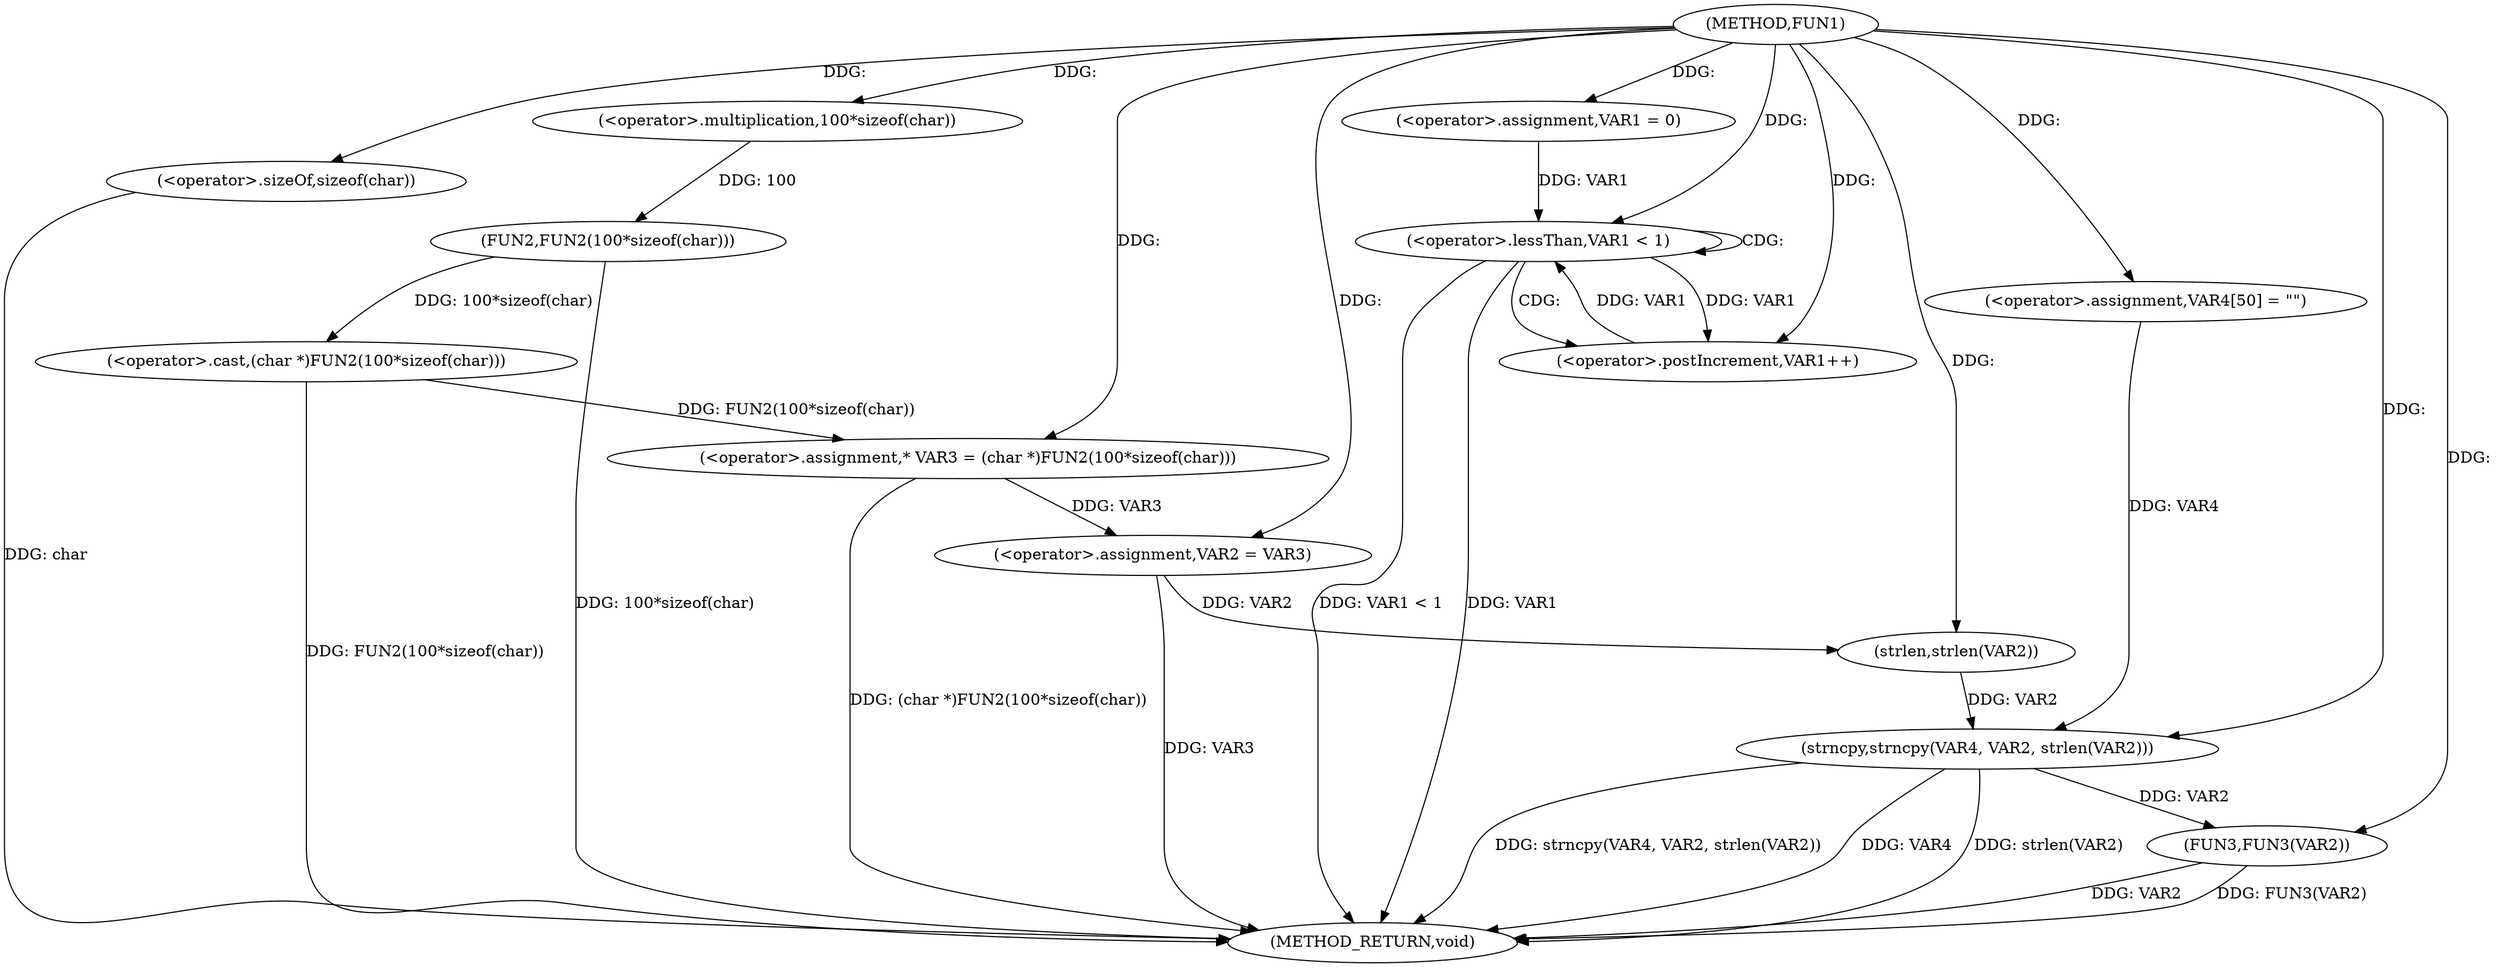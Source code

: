 digraph FUN1 {  
"1000100" [label = "(METHOD,FUN1)" ]
"1000139" [label = "(METHOD_RETURN,void)" ]
"1000105" [label = "(<operator>.assignment,* VAR3 = (char *)FUN2(100*sizeof(char)))" ]
"1000107" [label = "(<operator>.cast,(char *)FUN2(100*sizeof(char)))" ]
"1000109" [label = "(FUN2,FUN2(100*sizeof(char)))" ]
"1000110" [label = "(<operator>.multiplication,100*sizeof(char))" ]
"1000112" [label = "(<operator>.sizeOf,sizeof(char))" ]
"1000114" [label = "(<operator>.assignment,VAR2 = VAR3)" ]
"1000118" [label = "(<operator>.assignment,VAR1 = 0)" ]
"1000121" [label = "(<operator>.lessThan,VAR1 < 1)" ]
"1000124" [label = "(<operator>.postIncrement,VAR1++)" ]
"1000129" [label = "(<operator>.assignment,VAR4[50] = \"\")" ]
"1000132" [label = "(strncpy,strncpy(VAR4, VAR2, strlen(VAR2)))" ]
"1000135" [label = "(strlen,strlen(VAR2))" ]
"1000137" [label = "(FUN3,FUN3(VAR2))" ]
  "1000105" -> "1000139"  [ label = "DDG: (char *)FUN2(100*sizeof(char))"] 
  "1000132" -> "1000139"  [ label = "DDG: strncpy(VAR4, VAR2, strlen(VAR2))"] 
  "1000121" -> "1000139"  [ label = "DDG: VAR1 < 1"] 
  "1000121" -> "1000139"  [ label = "DDG: VAR1"] 
  "1000137" -> "1000139"  [ label = "DDG: VAR2"] 
  "1000114" -> "1000139"  [ label = "DDG: VAR3"] 
  "1000132" -> "1000139"  [ label = "DDG: VAR4"] 
  "1000132" -> "1000139"  [ label = "DDG: strlen(VAR2)"] 
  "1000112" -> "1000139"  [ label = "DDG: char"] 
  "1000109" -> "1000139"  [ label = "DDG: 100*sizeof(char)"] 
  "1000137" -> "1000139"  [ label = "DDG: FUN3(VAR2)"] 
  "1000107" -> "1000139"  [ label = "DDG: FUN2(100*sizeof(char))"] 
  "1000107" -> "1000105"  [ label = "DDG: FUN2(100*sizeof(char))"] 
  "1000100" -> "1000105"  [ label = "DDG: "] 
  "1000109" -> "1000107"  [ label = "DDG: 100*sizeof(char)"] 
  "1000110" -> "1000109"  [ label = "DDG: 100"] 
  "1000100" -> "1000110"  [ label = "DDG: "] 
  "1000100" -> "1000112"  [ label = "DDG: "] 
  "1000105" -> "1000114"  [ label = "DDG: VAR3"] 
  "1000100" -> "1000114"  [ label = "DDG: "] 
  "1000100" -> "1000118"  [ label = "DDG: "] 
  "1000124" -> "1000121"  [ label = "DDG: VAR1"] 
  "1000118" -> "1000121"  [ label = "DDG: VAR1"] 
  "1000100" -> "1000121"  [ label = "DDG: "] 
  "1000121" -> "1000124"  [ label = "DDG: VAR1"] 
  "1000100" -> "1000124"  [ label = "DDG: "] 
  "1000100" -> "1000129"  [ label = "DDG: "] 
  "1000129" -> "1000132"  [ label = "DDG: VAR4"] 
  "1000100" -> "1000132"  [ label = "DDG: "] 
  "1000135" -> "1000132"  [ label = "DDG: VAR2"] 
  "1000114" -> "1000135"  [ label = "DDG: VAR2"] 
  "1000100" -> "1000135"  [ label = "DDG: "] 
  "1000132" -> "1000137"  [ label = "DDG: VAR2"] 
  "1000100" -> "1000137"  [ label = "DDG: "] 
  "1000121" -> "1000121"  [ label = "CDG: "] 
  "1000121" -> "1000124"  [ label = "CDG: "] 
}
